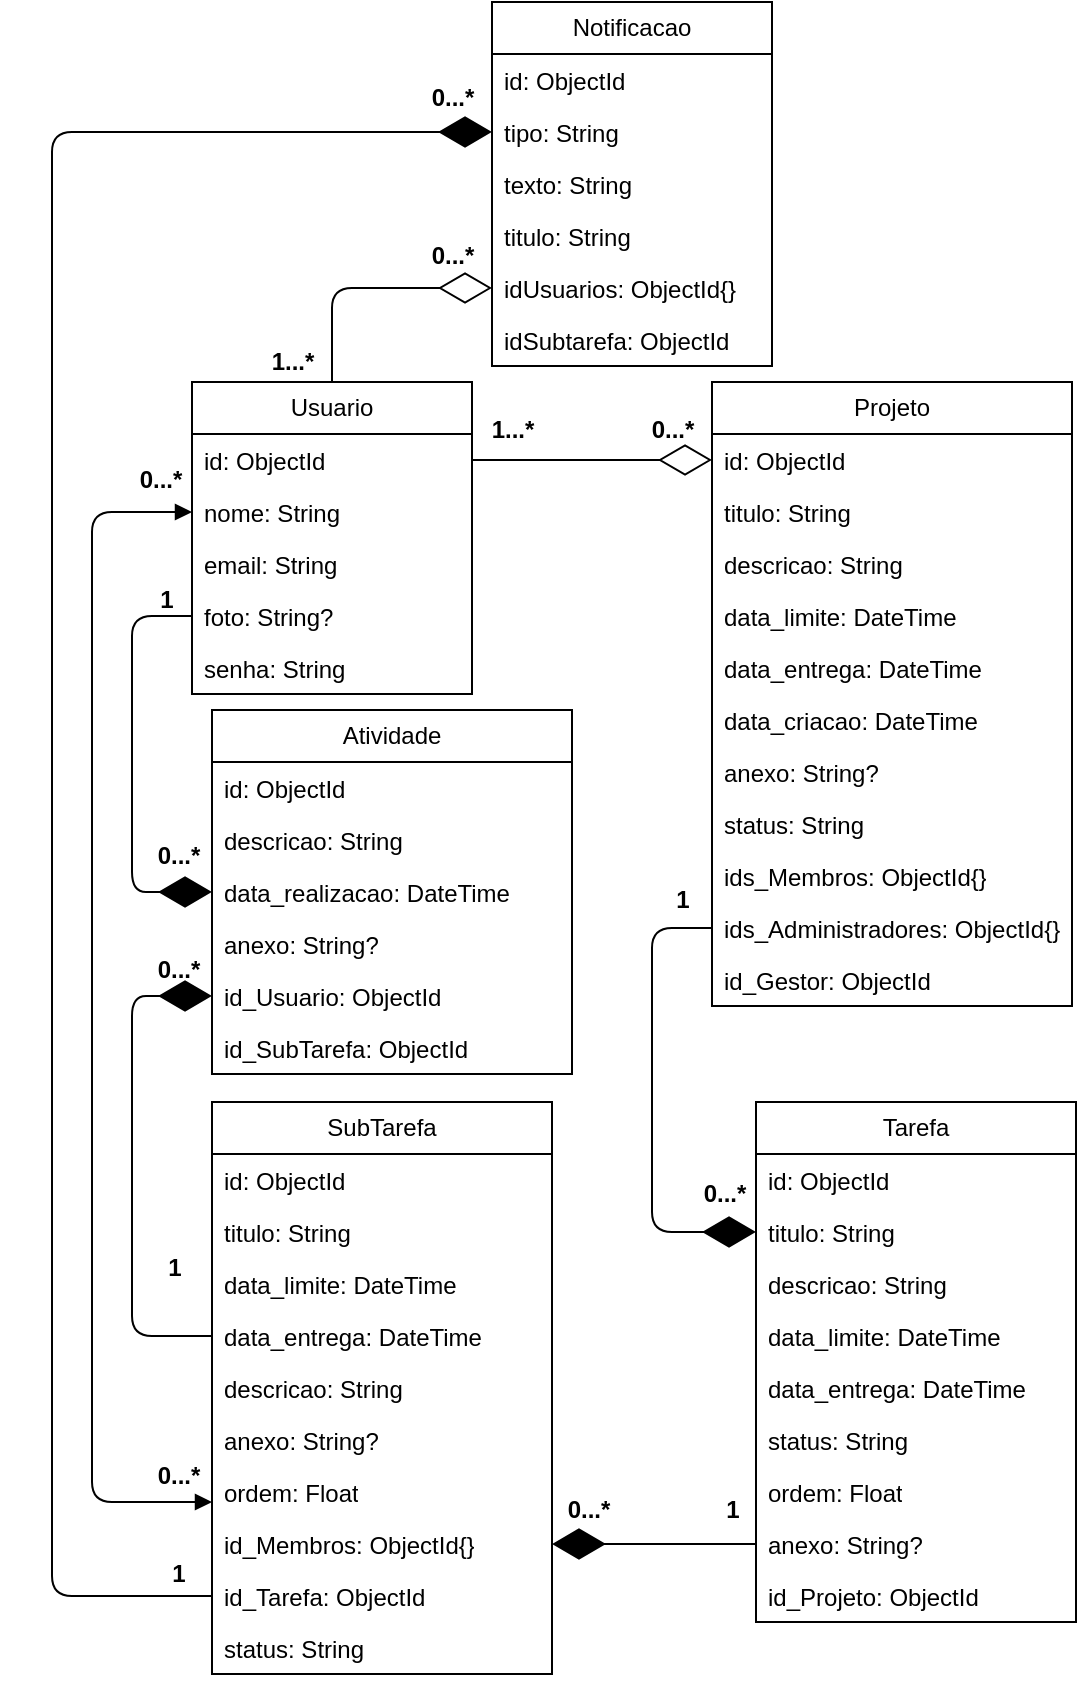 <mxfile>
    <diagram id="7uW5LY2LtrbpXeNzq6oh" name="Page-1">
        <mxGraphModel dx="1923" dy="1575" grid="1" gridSize="10" guides="1" tooltips="1" connect="1" arrows="1" fold="1" page="1" pageScale="1" pageWidth="850" pageHeight="1100" background="#ffffff" math="0" shadow="0">
            <root>
                <mxCell id="0"/>
                <mxCell id="1" parent="0"/>
                <mxCell id="2" value="Usuario" style="swimlane;fontStyle=0;childLayout=stackLayout;horizontal=1;startSize=26;fillColor=none;horizontalStack=0;resizeParent=1;resizeParentMax=0;resizeLast=0;collapsible=1;marginBottom=0;whiteSpace=wrap;html=1;" parent="1" vertex="1">
                    <mxGeometry x="-240" y="-60" width="140" height="156" as="geometry"/>
                </mxCell>
                <mxCell id="3" value="id: ObjectId" style="text;strokeColor=none;fillColor=none;align=left;verticalAlign=top;spacingLeft=4;spacingRight=4;overflow=hidden;rotatable=0;points=[[0,0.5],[1,0.5]];portConstraint=eastwest;whiteSpace=wrap;html=1;" parent="2" vertex="1">
                    <mxGeometry y="26" width="140" height="26" as="geometry"/>
                </mxCell>
                <mxCell id="4" value="nome: String" style="text;strokeColor=none;fillColor=none;align=left;verticalAlign=top;spacingLeft=4;spacingRight=4;overflow=hidden;rotatable=0;points=[[0,0.5],[1,0.5]];portConstraint=eastwest;whiteSpace=wrap;html=1;" parent="2" vertex="1">
                    <mxGeometry y="52" width="140" height="26" as="geometry"/>
                </mxCell>
                <mxCell id="5" value="email: String" style="text;strokeColor=none;fillColor=none;align=left;verticalAlign=top;spacingLeft=4;spacingRight=4;overflow=hidden;rotatable=0;points=[[0,0.5],[1,0.5]];portConstraint=eastwest;whiteSpace=wrap;html=1;" parent="2" vertex="1">
                    <mxGeometry y="78" width="140" height="26" as="geometry"/>
                </mxCell>
                <mxCell id="6" value="foto: String?" style="text;strokeColor=none;fillColor=none;align=left;verticalAlign=top;spacingLeft=4;spacingRight=4;overflow=hidden;rotatable=0;points=[[0,0.5],[1,0.5]];portConstraint=eastwest;whiteSpace=wrap;html=1;" parent="2" vertex="1">
                    <mxGeometry y="104" width="140" height="26" as="geometry"/>
                </mxCell>
                <mxCell id="7" value="senha: String" style="text;strokeColor=none;fillColor=none;align=left;verticalAlign=top;spacingLeft=4;spacingRight=4;overflow=hidden;rotatable=0;points=[[0,0.5],[1,0.5]];portConstraint=eastwest;whiteSpace=wrap;html=1;" parent="2" vertex="1">
                    <mxGeometry y="130" width="140" height="26" as="geometry"/>
                </mxCell>
                <mxCell id="8" value="Tarefa" style="swimlane;fontStyle=0;childLayout=stackLayout;horizontal=1;startSize=26;fillColor=none;horizontalStack=0;resizeParent=1;resizeParentMax=0;resizeLast=0;collapsible=1;marginBottom=0;whiteSpace=wrap;html=1;" parent="1" vertex="1">
                    <mxGeometry x="42" y="300" width="160" height="260" as="geometry"/>
                </mxCell>
                <mxCell id="9" value="id: ObjectId" style="text;strokeColor=none;fillColor=none;align=left;verticalAlign=top;spacingLeft=4;spacingRight=4;overflow=hidden;rotatable=0;points=[[0,0.5],[1,0.5]];portConstraint=eastwest;whiteSpace=wrap;html=1;" parent="8" vertex="1">
                    <mxGeometry y="26" width="160" height="26" as="geometry"/>
                </mxCell>
                <mxCell id="10" value="titulo: String" style="text;strokeColor=none;fillColor=none;align=left;verticalAlign=top;spacingLeft=4;spacingRight=4;overflow=hidden;rotatable=0;points=[[0,0.5],[1,0.5]];portConstraint=eastwest;whiteSpace=wrap;html=1;" parent="8" vertex="1">
                    <mxGeometry y="52" width="160" height="26" as="geometry"/>
                </mxCell>
                <mxCell id="11" value="descricao: String" style="text;strokeColor=none;fillColor=none;align=left;verticalAlign=top;spacingLeft=4;spacingRight=4;overflow=hidden;rotatable=0;points=[[0,0.5],[1,0.5]];portConstraint=eastwest;whiteSpace=wrap;html=1;" parent="8" vertex="1">
                    <mxGeometry y="78" width="160" height="26" as="geometry"/>
                </mxCell>
                <mxCell id="12" value="data_limite: DateTime" style="text;strokeColor=none;fillColor=none;align=left;verticalAlign=top;spacingLeft=4;spacingRight=4;overflow=hidden;rotatable=0;points=[[0,0.5],[1,0.5]];portConstraint=eastwest;whiteSpace=wrap;html=1;" parent="8" vertex="1">
                    <mxGeometry y="104" width="160" height="26" as="geometry"/>
                </mxCell>
                <mxCell id="13" value="data_entrega: DateTime" style="text;strokeColor=none;fillColor=none;align=left;verticalAlign=top;spacingLeft=4;spacingRight=4;overflow=hidden;rotatable=0;points=[[0,0.5],[1,0.5]];portConstraint=eastwest;whiteSpace=wrap;html=1;" parent="8" vertex="1">
                    <mxGeometry y="130" width="160" height="26" as="geometry"/>
                </mxCell>
                <mxCell id="14" value="status: String" style="text;strokeColor=none;fillColor=none;align=left;verticalAlign=top;spacingLeft=4;spacingRight=4;overflow=hidden;rotatable=0;points=[[0,0.5],[1,0.5]];portConstraint=eastwest;whiteSpace=wrap;html=1;" parent="8" vertex="1">
                    <mxGeometry y="156" width="160" height="26" as="geometry"/>
                </mxCell>
                <mxCell id="15" value="ordem: Float" style="text;strokeColor=none;fillColor=none;align=left;verticalAlign=top;spacingLeft=4;spacingRight=4;overflow=hidden;rotatable=0;points=[[0,0.5],[1,0.5]];portConstraint=eastwest;whiteSpace=wrap;html=1;" parent="8" vertex="1">
                    <mxGeometry y="182" width="160" height="26" as="geometry"/>
                </mxCell>
                <mxCell id="16" value="&lt;span style=&quot;background-color: transparent;&quot;&gt;&lt;font color=&quot;#000000&quot;&gt;anexo&lt;/font&gt;: String?&lt;/span&gt;" style="text;strokeColor=none;fillColor=none;align=left;verticalAlign=top;spacingLeft=4;spacingRight=4;overflow=hidden;rotatable=0;points=[[0,0.5],[1,0.5]];portConstraint=eastwest;whiteSpace=wrap;html=1;" parent="8" vertex="1">
                    <mxGeometry y="208" width="160" height="26" as="geometry"/>
                </mxCell>
                <mxCell id="17" value="id_Projeto: ObjectId" style="text;strokeColor=none;fillColor=none;align=left;verticalAlign=top;spacingLeft=4;spacingRight=4;overflow=hidden;rotatable=0;points=[[0,0.5],[1,0.5]];portConstraint=eastwest;whiteSpace=wrap;html=1;" parent="8" vertex="1">
                    <mxGeometry y="234" width="160" height="26" as="geometry"/>
                </mxCell>
                <mxCell id="18" value="SubTarefa" style="swimlane;fontStyle=0;childLayout=stackLayout;horizontal=1;startSize=26;fillColor=none;horizontalStack=0;resizeParent=1;resizeParentMax=0;resizeLast=0;collapsible=1;marginBottom=0;whiteSpace=wrap;html=1;" parent="1" vertex="1">
                    <mxGeometry x="-230" y="300" width="170" height="286" as="geometry"/>
                </mxCell>
                <mxCell id="19" value="id: ObjectId" style="text;strokeColor=none;fillColor=none;align=left;verticalAlign=top;spacingLeft=4;spacingRight=4;overflow=hidden;rotatable=0;points=[[0,0.5],[1,0.5]];portConstraint=eastwest;whiteSpace=wrap;html=1;" parent="18" vertex="1">
                    <mxGeometry y="26" width="170" height="26" as="geometry"/>
                </mxCell>
                <mxCell id="20" value="titulo: String" style="text;strokeColor=none;fillColor=none;align=left;verticalAlign=top;spacingLeft=4;spacingRight=4;overflow=hidden;rotatable=0;points=[[0,0.5],[1,0.5]];portConstraint=eastwest;whiteSpace=wrap;html=1;" parent="18" vertex="1">
                    <mxGeometry y="52" width="170" height="26" as="geometry"/>
                </mxCell>
                <mxCell id="21" value="data_limite: DateTime" style="text;strokeColor=none;fillColor=none;align=left;verticalAlign=top;spacingLeft=4;spacingRight=4;overflow=hidden;rotatable=0;points=[[0,0.5],[1,0.5]];portConstraint=eastwest;whiteSpace=wrap;html=1;" parent="18" vertex="1">
                    <mxGeometry y="78" width="170" height="26" as="geometry"/>
                </mxCell>
                <mxCell id="22" value="data_entrega: DateTime" style="text;strokeColor=none;fillColor=none;align=left;verticalAlign=top;spacingLeft=4;spacingRight=4;overflow=hidden;rotatable=0;points=[[0,0.5],[1,0.5]];portConstraint=eastwest;whiteSpace=wrap;html=1;" parent="18" vertex="1">
                    <mxGeometry y="104" width="170" height="26" as="geometry"/>
                </mxCell>
                <mxCell id="23" value="descricao: String" style="text;strokeColor=none;fillColor=none;align=left;verticalAlign=top;spacingLeft=4;spacingRight=4;overflow=hidden;rotatable=0;points=[[0,0.5],[1,0.5]];portConstraint=eastwest;whiteSpace=wrap;html=1;" parent="18" vertex="1">
                    <mxGeometry y="130" width="170" height="26" as="geometry"/>
                </mxCell>
                <mxCell id="24" value="&lt;span style=&quot;background-color: transparent;&quot;&gt;&lt;font color=&quot;#000000&quot;&gt;anexo&lt;/font&gt;: String?&lt;/span&gt;" style="text;strokeColor=none;fillColor=none;align=left;verticalAlign=top;spacingLeft=4;spacingRight=4;overflow=hidden;rotatable=0;points=[[0,0.5],[1,0.5]];portConstraint=eastwest;whiteSpace=wrap;html=1;" parent="18" vertex="1">
                    <mxGeometry y="156" width="170" height="26" as="geometry"/>
                </mxCell>
                <mxCell id="25" value="ordem: Float" style="text;strokeColor=none;fillColor=none;align=left;verticalAlign=top;spacingLeft=4;spacingRight=4;overflow=hidden;rotatable=0;points=[[0,0.5],[1,0.5]];portConstraint=eastwest;whiteSpace=wrap;html=1;" parent="18" vertex="1">
                    <mxGeometry y="182" width="170" height="26" as="geometry"/>
                </mxCell>
                <mxCell id="26" value="id_Membros: ObjectId{}" style="text;strokeColor=none;fillColor=none;align=left;verticalAlign=top;spacingLeft=4;spacingRight=4;overflow=hidden;rotatable=0;points=[[0,0.5],[1,0.5]];portConstraint=eastwest;whiteSpace=wrap;html=1;" parent="18" vertex="1">
                    <mxGeometry y="208" width="170" height="26" as="geometry"/>
                </mxCell>
                <mxCell id="27" value="id_Tarefa: ObjectId" style="text;strokeColor=none;fillColor=none;align=left;verticalAlign=top;spacingLeft=4;spacingRight=4;overflow=hidden;rotatable=0;points=[[0,0.5],[1,0.5]];portConstraint=eastwest;whiteSpace=wrap;html=1;" parent="18" vertex="1">
                    <mxGeometry y="234" width="170" height="26" as="geometry"/>
                </mxCell>
                <mxCell id="28" value="status: String" style="text;strokeColor=none;fillColor=none;align=left;verticalAlign=top;spacingLeft=4;spacingRight=4;overflow=hidden;rotatable=0;points=[[0,0.5],[1,0.5]];portConstraint=eastwest;whiteSpace=wrap;html=1;" parent="18" vertex="1">
                    <mxGeometry y="260" width="170" height="26" as="geometry"/>
                </mxCell>
                <mxCell id="29" value="Projeto" style="swimlane;fontStyle=0;childLayout=stackLayout;horizontal=1;startSize=26;fillColor=none;horizontalStack=0;resizeParent=1;resizeParentMax=0;resizeLast=0;collapsible=1;marginBottom=0;whiteSpace=wrap;html=1;" parent="1" vertex="1">
                    <mxGeometry x="20" y="-60" width="180" height="312" as="geometry"/>
                </mxCell>
                <mxCell id="30" value="id: ObjectId" style="text;strokeColor=none;fillColor=none;align=left;verticalAlign=top;spacingLeft=4;spacingRight=4;overflow=hidden;rotatable=0;points=[[0,0.5],[1,0.5]];portConstraint=eastwest;whiteSpace=wrap;html=1;" parent="29" vertex="1">
                    <mxGeometry y="26" width="180" height="26" as="geometry"/>
                </mxCell>
                <mxCell id="31" value="titulo: String" style="text;strokeColor=none;fillColor=none;align=left;verticalAlign=top;spacingLeft=4;spacingRight=4;overflow=hidden;rotatable=0;points=[[0,0.5],[1,0.5]];portConstraint=eastwest;whiteSpace=wrap;html=1;" parent="29" vertex="1">
                    <mxGeometry y="52" width="180" height="26" as="geometry"/>
                </mxCell>
                <mxCell id="32" value="descricao: String" style="text;strokeColor=none;fillColor=none;align=left;verticalAlign=top;spacingLeft=4;spacingRight=4;overflow=hidden;rotatable=0;points=[[0,0.5],[1,0.5]];portConstraint=eastwest;whiteSpace=wrap;html=1;" parent="29" vertex="1">
                    <mxGeometry y="78" width="180" height="26" as="geometry"/>
                </mxCell>
                <mxCell id="33" value="data_limite: DateTime" style="text;strokeColor=none;fillColor=none;align=left;verticalAlign=top;spacingLeft=4;spacingRight=4;overflow=hidden;rotatable=0;points=[[0,0.5],[1,0.5]];portConstraint=eastwest;whiteSpace=wrap;html=1;" parent="29" vertex="1">
                    <mxGeometry y="104" width="180" height="26" as="geometry"/>
                </mxCell>
                <mxCell id="34" value="data_entrega: DateTime" style="text;strokeColor=none;fillColor=none;align=left;verticalAlign=top;spacingLeft=4;spacingRight=4;overflow=hidden;rotatable=0;points=[[0,0.5],[1,0.5]];portConstraint=eastwest;whiteSpace=wrap;html=1;" parent="29" vertex="1">
                    <mxGeometry y="130" width="180" height="26" as="geometry"/>
                </mxCell>
                <mxCell id="35" value="data_criacao: DateTime" style="text;strokeColor=none;fillColor=none;align=left;verticalAlign=top;spacingLeft=4;spacingRight=4;overflow=hidden;rotatable=0;points=[[0,0.5],[1,0.5]];portConstraint=eastwest;whiteSpace=wrap;html=1;" parent="29" vertex="1">
                    <mxGeometry y="156" width="180" height="26" as="geometry"/>
                </mxCell>
                <mxCell id="36" value="&lt;span style=&quot;background-color: transparent;&quot;&gt;&lt;font color=&quot;#000000&quot;&gt;anexo&lt;/font&gt;: String?&lt;/span&gt;" style="text;strokeColor=none;fillColor=none;align=left;verticalAlign=top;spacingLeft=4;spacingRight=4;overflow=hidden;rotatable=0;points=[[0,0.5],[1,0.5]];portConstraint=eastwest;whiteSpace=wrap;html=1;" parent="29" vertex="1">
                    <mxGeometry y="182" width="180" height="26" as="geometry"/>
                </mxCell>
                <mxCell id="37" value="status: String" style="text;strokeColor=none;fillColor=none;align=left;verticalAlign=top;spacingLeft=4;spacingRight=4;overflow=hidden;rotatable=0;points=[[0,0.5],[1,0.5]];portConstraint=eastwest;whiteSpace=wrap;html=1;" parent="29" vertex="1">
                    <mxGeometry y="208" width="180" height="26" as="geometry"/>
                </mxCell>
                <mxCell id="38" value="ids_Membros: ObjectId{}" style="text;strokeColor=none;fillColor=none;align=left;verticalAlign=top;spacingLeft=4;spacingRight=4;overflow=hidden;rotatable=0;points=[[0,0.5],[1,0.5]];portConstraint=eastwest;whiteSpace=wrap;html=1;" parent="29" vertex="1">
                    <mxGeometry y="234" width="180" height="26" as="geometry"/>
                </mxCell>
                <mxCell id="39" value="ids_Administradores: ObjectId{}" style="text;strokeColor=none;fillColor=none;align=left;verticalAlign=top;spacingLeft=4;spacingRight=4;overflow=hidden;rotatable=0;points=[[0,0.5],[1,0.5]];portConstraint=eastwest;whiteSpace=wrap;html=1;" parent="29" vertex="1">
                    <mxGeometry y="260" width="180" height="26" as="geometry"/>
                </mxCell>
                <mxCell id="40" value="id_Gestor: ObjectId" style="text;strokeColor=none;fillColor=none;align=left;verticalAlign=top;spacingLeft=4;spacingRight=4;overflow=hidden;rotatable=0;points=[[0,0.5],[1,0.5]];portConstraint=eastwest;whiteSpace=wrap;html=1;" parent="29" vertex="1">
                    <mxGeometry y="286" width="180" height="26" as="geometry"/>
                </mxCell>
                <mxCell id="41" value="&lt;font style=&quot;font-size: 12px;&quot;&gt;1...*&lt;/font&gt;" style="text;strokeColor=none;fillColor=none;html=1;fontSize=24;fontStyle=1;verticalAlign=middle;align=center;" parent="1" vertex="1">
                    <mxGeometry x="-100" y="-50" width="40" height="20" as="geometry"/>
                </mxCell>
                <mxCell id="42" value="&lt;font style=&quot;font-size: 12px;&quot;&gt;0...*&lt;/font&gt;" style="text;strokeColor=none;fillColor=none;html=1;fontSize=24;fontStyle=1;verticalAlign=middle;align=center;" parent="1" vertex="1">
                    <mxGeometry x="-20" y="-50" width="40" height="20" as="geometry"/>
                </mxCell>
                <mxCell id="43" value="&lt;font style=&quot;font-size: 12px;&quot;&gt;0...*&lt;/font&gt;" style="text;strokeColor=none;fillColor=none;html=1;fontSize=24;fontStyle=1;verticalAlign=middle;align=center;" parent="1" vertex="1">
                    <mxGeometry x="6" y="332" width="40" height="20" as="geometry"/>
                </mxCell>
                <mxCell id="44" value="&lt;font style=&quot;font-size: 12px;&quot;&gt;1&lt;/font&gt;" style="text;strokeColor=none;fillColor=none;html=1;fontSize=24;fontStyle=1;verticalAlign=middle;align=center;" parent="1" vertex="1">
                    <mxGeometry x="-15" y="185" width="40" height="20" as="geometry"/>
                </mxCell>
                <mxCell id="45" value="" style="endArrow=diamondThin;endFill=1;endSize=24;html=1;exitX=0;exitY=0.5;exitDx=0;exitDy=0;entryX=1;entryY=0.5;entryDx=0;entryDy=0;" parent="1" source="16" target="26" edge="1">
                    <mxGeometry width="160" relative="1" as="geometry">
                        <mxPoint x="-80" y="360" as="sourcePoint"/>
                        <mxPoint x="-20" y="490" as="targetPoint"/>
                    </mxGeometry>
                </mxCell>
                <mxCell id="46" value="&lt;font style=&quot;font-size: 12px;&quot;&gt;0...*&lt;/font&gt;" style="text;strokeColor=none;fillColor=none;html=1;fontSize=24;fontStyle=1;verticalAlign=middle;align=center;" parent="1" vertex="1">
                    <mxGeometry x="-62" y="490" width="40" height="20" as="geometry"/>
                </mxCell>
                <mxCell id="47" value="&lt;font style=&quot;font-size: 12px;&quot;&gt;1&lt;/font&gt;" style="text;strokeColor=none;fillColor=none;html=1;fontSize=24;fontStyle=1;verticalAlign=middle;align=center;" parent="1" vertex="1">
                    <mxGeometry x="10" y="490" width="40" height="20" as="geometry"/>
                </mxCell>
                <mxCell id="48" value="&lt;font style=&quot;font-size: 12px;&quot;&gt;0...*&lt;/font&gt;" style="text;strokeColor=none;fillColor=none;html=1;fontSize=24;fontStyle=1;verticalAlign=middle;align=center;" parent="1" vertex="1">
                    <mxGeometry x="-267" y="163" width="40" height="20" as="geometry"/>
                </mxCell>
                <mxCell id="49" value="&lt;font style=&quot;font-size: 12px;&quot;&gt;0...*&lt;/font&gt;" style="text;strokeColor=none;fillColor=none;html=1;fontSize=24;fontStyle=1;verticalAlign=middle;align=center;" parent="1" vertex="1">
                    <mxGeometry x="-276" y="-25" width="40" height="20" as="geometry"/>
                </mxCell>
                <mxCell id="50" value="Atividade" style="swimlane;fontStyle=0;childLayout=stackLayout;horizontal=1;startSize=26;fillColor=none;horizontalStack=0;resizeParent=1;resizeParentMax=0;resizeLast=0;collapsible=1;marginBottom=0;whiteSpace=wrap;html=1;" parent="1" vertex="1">
                    <mxGeometry x="-230" y="104" width="180" height="182" as="geometry"/>
                </mxCell>
                <mxCell id="51" value="id: ObjectId" style="text;strokeColor=none;fillColor=none;align=left;verticalAlign=top;spacingLeft=4;spacingRight=4;overflow=hidden;rotatable=0;points=[[0,0.5],[1,0.5]];portConstraint=eastwest;whiteSpace=wrap;html=1;" parent="50" vertex="1">
                    <mxGeometry y="26" width="180" height="26" as="geometry"/>
                </mxCell>
                <mxCell id="52" value="descricao: String" style="text;strokeColor=none;fillColor=none;align=left;verticalAlign=top;spacingLeft=4;spacingRight=4;overflow=hidden;rotatable=0;points=[[0,0.5],[1,0.5]];portConstraint=eastwest;whiteSpace=wrap;html=1;" parent="50" vertex="1">
                    <mxGeometry y="52" width="180" height="26" as="geometry"/>
                </mxCell>
                <mxCell id="53" value="data_realizacao&lt;span style=&quot;background-color: transparent;&quot;&gt;: DateTime&lt;/span&gt;" style="text;strokeColor=none;fillColor=none;align=left;verticalAlign=top;spacingLeft=4;spacingRight=4;overflow=hidden;rotatable=0;points=[[0,0.5],[1,0.5]];portConstraint=eastwest;whiteSpace=wrap;html=1;" parent="50" vertex="1">
                    <mxGeometry y="78" width="180" height="26" as="geometry"/>
                </mxCell>
                <mxCell id="54" value="&lt;span style=&quot;background-color: transparent;&quot;&gt;&lt;font color=&quot;#000000&quot;&gt;anexo&lt;/font&gt;: String?&lt;/span&gt;" style="text;strokeColor=none;fillColor=none;align=left;verticalAlign=top;spacingLeft=4;spacingRight=4;overflow=hidden;rotatable=0;points=[[0,0.5],[1,0.5]];portConstraint=eastwest;whiteSpace=wrap;html=1;" parent="50" vertex="1">
                    <mxGeometry y="104" width="180" height="26" as="geometry"/>
                </mxCell>
                <mxCell id="55" value="id_Usuario: ObjectId" style="text;strokeColor=none;fillColor=none;align=left;verticalAlign=top;spacingLeft=4;spacingRight=4;overflow=hidden;rotatable=0;points=[[0,0.5],[1,0.5]];portConstraint=eastwest;whiteSpace=wrap;html=1;" parent="50" vertex="1">
                    <mxGeometry y="130" width="180" height="26" as="geometry"/>
                </mxCell>
                <mxCell id="56" value="id_SubTarefa&lt;span style=&quot;background-color: transparent;&quot;&gt;: ObjectId&lt;/span&gt;" style="text;strokeColor=none;fillColor=none;align=left;verticalAlign=top;spacingLeft=4;spacingRight=4;overflow=hidden;rotatable=0;points=[[0,0.5],[1,0.5]];portConstraint=eastwest;whiteSpace=wrap;html=1;" parent="50" vertex="1">
                    <mxGeometry y="156" width="180" height="26" as="geometry"/>
                </mxCell>
                <mxCell id="57" value="&lt;font style=&quot;font-size: 12px;&quot;&gt;1&lt;/font&gt;" style="text;strokeColor=none;fillColor=none;html=1;fontSize=24;fontStyle=1;verticalAlign=middle;align=center;" parent="1" vertex="1">
                    <mxGeometry x="-273" y="35" width="40" height="20" as="geometry"/>
                </mxCell>
                <mxCell id="58" value="&lt;font style=&quot;font-size: 12px;&quot;&gt;0...*&lt;/font&gt;" style="text;strokeColor=none;fillColor=none;html=1;fontSize=24;fontStyle=1;verticalAlign=middle;align=center;" parent="1" vertex="1">
                    <mxGeometry x="-267" y="473" width="40" height="20" as="geometry"/>
                </mxCell>
                <mxCell id="59" value="&lt;font style=&quot;font-size: 12px;&quot;&gt;0...*&lt;/font&gt;" style="text;strokeColor=none;fillColor=none;html=1;fontSize=24;fontStyle=1;verticalAlign=middle;align=center;" parent="1" vertex="1">
                    <mxGeometry x="-267" y="220" width="40" height="20" as="geometry"/>
                </mxCell>
                <mxCell id="60" value="&lt;font style=&quot;font-size: 12px;&quot;&gt;1&lt;/font&gt;" style="text;strokeColor=none;fillColor=none;html=1;fontSize=24;fontStyle=1;verticalAlign=middle;align=center;" parent="1" vertex="1">
                    <mxGeometry x="-269" y="369" width="40" height="20" as="geometry"/>
                </mxCell>
                <mxCell id="61" value="Notificacao" style="swimlane;fontStyle=0;childLayout=stackLayout;horizontal=1;startSize=26;fillColor=none;horizontalStack=0;resizeParent=1;resizeParentMax=0;resizeLast=0;collapsible=1;marginBottom=0;whiteSpace=wrap;html=1;" parent="1" vertex="1">
                    <mxGeometry x="-90" y="-250" width="140" height="182" as="geometry"/>
                </mxCell>
                <mxCell id="62" value="id: ObjectId" style="text;strokeColor=none;fillColor=none;align=left;verticalAlign=top;spacingLeft=4;spacingRight=4;overflow=hidden;rotatable=0;points=[[0,0.5],[1,0.5]];portConstraint=eastwest;whiteSpace=wrap;html=1;" parent="61" vertex="1">
                    <mxGeometry y="26" width="140" height="26" as="geometry"/>
                </mxCell>
                <mxCell id="63" value="tipo: String" style="text;strokeColor=none;fillColor=none;align=left;verticalAlign=top;spacingLeft=4;spacingRight=4;overflow=hidden;rotatable=0;points=[[0,0.5],[1,0.5]];portConstraint=eastwest;whiteSpace=wrap;html=1;" parent="61" vertex="1">
                    <mxGeometry y="52" width="140" height="26" as="geometry"/>
                </mxCell>
                <mxCell id="64" value="texto: String" style="text;strokeColor=none;fillColor=none;align=left;verticalAlign=top;spacingLeft=4;spacingRight=4;overflow=hidden;rotatable=0;points=[[0,0.5],[1,0.5]];portConstraint=eastwest;whiteSpace=wrap;html=1;" parent="61" vertex="1">
                    <mxGeometry y="78" width="140" height="26" as="geometry"/>
                </mxCell>
                <mxCell id="65" value="titulo: String" style="text;strokeColor=none;fillColor=none;align=left;verticalAlign=top;spacingLeft=4;spacingRight=4;overflow=hidden;rotatable=0;points=[[0,0.5],[1,0.5]];portConstraint=eastwest;whiteSpace=wrap;html=1;" parent="61" vertex="1">
                    <mxGeometry y="104" width="140" height="26" as="geometry"/>
                </mxCell>
                <mxCell id="66" value="idUsuarios: ObjectId{}" style="text;strokeColor=none;fillColor=none;align=left;verticalAlign=top;spacingLeft=4;spacingRight=4;overflow=hidden;rotatable=0;points=[[0,0.5],[1,0.5]];portConstraint=eastwest;whiteSpace=wrap;html=1;" parent="61" vertex="1">
                    <mxGeometry y="130" width="140" height="26" as="geometry"/>
                </mxCell>
                <mxCell id="67" value="idSubtarefa: ObjectId" style="text;strokeColor=none;fillColor=none;align=left;verticalAlign=top;spacingLeft=4;spacingRight=4;overflow=hidden;rotatable=0;points=[[0,0.5],[1,0.5]];portConstraint=eastwest;whiteSpace=wrap;html=1;" parent="61" vertex="1">
                    <mxGeometry y="156" width="140" height="26" as="geometry"/>
                </mxCell>
                <mxCell id="69" value="&lt;font style=&quot;font-size: 12px;&quot;&gt;0...*&lt;/font&gt;" style="text;strokeColor=none;fillColor=none;html=1;fontSize=24;fontStyle=1;verticalAlign=middle;align=center;" parent="1" vertex="1">
                    <mxGeometry x="-130" y="-137" width="40" height="20" as="geometry"/>
                </mxCell>
                <mxCell id="70" value="" style="endArrow=block;startArrow=block;endFill=1;startFill=1;html=1;exitX=0;exitY=0.5;exitDx=0;exitDy=0;edgeStyle=orthogonalEdgeStyle;" parent="1" source="4" edge="1">
                    <mxGeometry width="160" relative="1" as="geometry">
                        <mxPoint x="-130" as="sourcePoint"/>
                        <mxPoint x="-230" y="500" as="targetPoint"/>
                        <Array as="points">
                            <mxPoint x="-290" y="5"/>
                            <mxPoint x="-290" y="500"/>
                            <mxPoint x="-230" y="500"/>
                        </Array>
                    </mxGeometry>
                </mxCell>
                <mxCell id="72" value="&lt;font style=&quot;font-size: 12px;&quot;&gt;1...*&lt;/font&gt;" style="text;strokeColor=none;fillColor=none;html=1;fontSize=24;fontStyle=1;verticalAlign=middle;align=center;" parent="1" vertex="1">
                    <mxGeometry x="-210" y="-84" width="40" height="20" as="geometry"/>
                </mxCell>
                <mxCell id="73" value="" style="endArrow=diamondThin;endFill=1;endSize=24;html=1;exitX=0;exitY=0.5;exitDx=0;exitDy=0;entryX=0;entryY=0.5;entryDx=0;entryDy=0;edgeStyle=orthogonalEdgeStyle;" parent="1" source="39" target="10" edge="1">
                    <mxGeometry width="160" relative="1" as="geometry">
                        <mxPoint x="-90" y="200" as="sourcePoint"/>
                        <mxPoint x="70" y="200" as="targetPoint"/>
                        <Array as="points">
                            <mxPoint x="-10" y="213"/>
                            <mxPoint x="-10" y="365"/>
                        </Array>
                    </mxGeometry>
                </mxCell>
                <mxCell id="74" value="" style="endArrow=diamondThin;endFill=1;endSize=24;html=1;exitX=0;exitY=0.5;exitDx=0;exitDy=0;entryX=0;entryY=0.5;entryDx=0;entryDy=0;edgeStyle=orthogonalEdgeStyle;" parent="1" source="22" target="55" edge="1">
                    <mxGeometry width="160" relative="1" as="geometry">
                        <mxPoint x="-60" y="210" as="sourcePoint"/>
                        <mxPoint x="100" y="210" as="targetPoint"/>
                        <Array as="points">
                            <mxPoint x="-270" y="417"/>
                            <mxPoint x="-270" y="247"/>
                        </Array>
                    </mxGeometry>
                </mxCell>
                <mxCell id="75" value="" style="endArrow=diamondThin;endFill=1;endSize=24;html=1;exitX=0;exitY=0.5;exitDx=0;exitDy=0;entryX=0;entryY=0.5;entryDx=0;entryDy=0;edgeStyle=orthogonalEdgeStyle;" parent="1" source="6" target="53" edge="1">
                    <mxGeometry width="160" relative="1" as="geometry">
                        <mxPoint x="-60" y="210" as="sourcePoint"/>
                        <mxPoint x="100" y="210" as="targetPoint"/>
                        <Array as="points">
                            <mxPoint x="-270" y="57"/>
                            <mxPoint x="-270" y="195"/>
                        </Array>
                    </mxGeometry>
                </mxCell>
                <mxCell id="76" value="" style="endArrow=diamondThin;endFill=1;endSize=24;html=1;entryX=0;entryY=0.5;entryDx=0;entryDy=0;edgeStyle=orthogonalEdgeStyle;exitX=0;exitY=0.5;exitDx=0;exitDy=0;" parent="1" source="27" target="63" edge="1">
                    <mxGeometry width="160" relative="1" as="geometry">
                        <mxPoint x="-370" y="230" as="sourcePoint"/>
                        <mxPoint x="-310" y="-210" as="targetPoint"/>
                        <Array as="points">
                            <mxPoint x="-310" y="547"/>
                            <mxPoint x="-310" y="-185"/>
                        </Array>
                    </mxGeometry>
                </mxCell>
                <mxCell id="77" value="&lt;font style=&quot;font-size: 12px;&quot;&gt;0...*&lt;/font&gt;" style="text;strokeColor=none;fillColor=none;html=1;fontSize=24;fontStyle=1;verticalAlign=middle;align=center;" parent="1" vertex="1">
                    <mxGeometry x="-130" y="-216" width="40" height="20" as="geometry"/>
                </mxCell>
                <mxCell id="78" value="&lt;font style=&quot;font-size: 12px;&quot;&gt;1&lt;/font&gt;" style="text;strokeColor=none;fillColor=none;html=1;fontSize=24;fontStyle=1;verticalAlign=middle;align=center;" parent="1" vertex="1">
                    <mxGeometry x="-267" y="522" width="40" height="20" as="geometry"/>
                </mxCell>
                <mxCell id="79" value="" style="endArrow=diamondThin;endFill=0;endSize=24;html=1;exitX=0.5;exitY=0;exitDx=0;exitDy=0;entryX=0;entryY=0.5;entryDx=0;entryDy=0;edgeStyle=orthogonalEdgeStyle;" parent="1" source="2" target="66" edge="1">
                    <mxGeometry width="160" relative="1" as="geometry">
                        <mxPoint x="-180" y="-30" as="sourcePoint"/>
                        <mxPoint x="-20" y="-30" as="targetPoint"/>
                    </mxGeometry>
                </mxCell>
                <mxCell id="80" value="" style="endArrow=diamondThin;endFill=0;endSize=24;html=1;exitX=1;exitY=0.5;exitDx=0;exitDy=0;entryX=0;entryY=0.5;entryDx=0;entryDy=0;" parent="1" source="3" target="30" edge="1">
                    <mxGeometry width="160" relative="1" as="geometry">
                        <mxPoint x="-180" y="-30" as="sourcePoint"/>
                        <mxPoint x="-20" y="-30" as="targetPoint"/>
                    </mxGeometry>
                </mxCell>
            </root>
        </mxGraphModel>
    </diagram>
</mxfile>